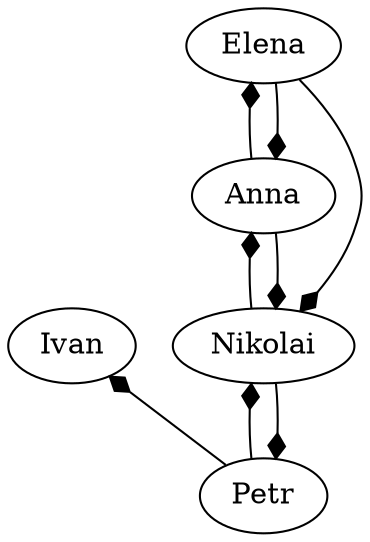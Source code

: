 digraph G {
	rankdir=BT;
	edge [arrowhead=diamond];

	n2 [label="Petr"];
	n1 [label="Ivan"];
	n3 [label="Nikolai"];
	n4 [label="Anna"];
	n5 [label="Elena"];
	n1 [label="Ivan"];
	n2 [label="Petr"];
	n5 [label="Elena"];
	n3 [label="Nikolai"];
	n4 [label="Anna"];

	n2 -> n1;
	n3 -> n2;
	n4 -> n3;
	n5 -> n3;
	n2 -> n3;
	n5 -> n4;
	n3 -> n4;
	n4 -> n5;

}
